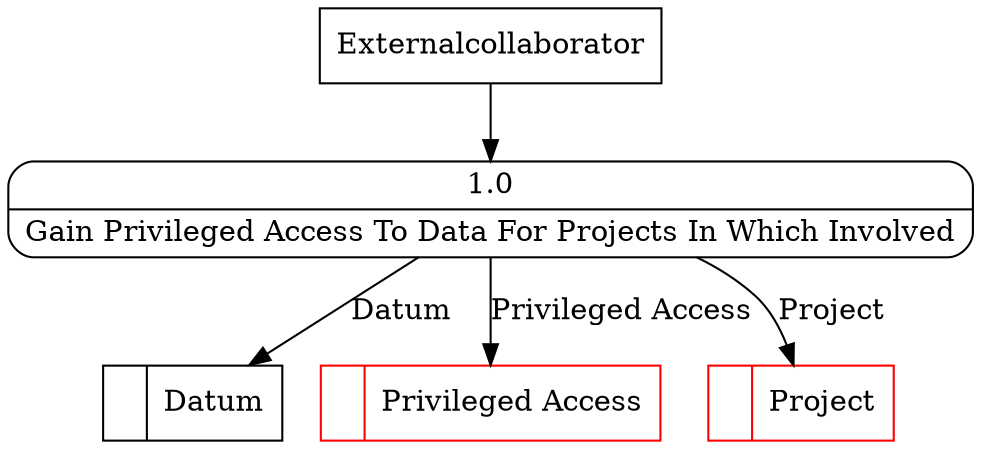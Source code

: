 digraph dfd2{ 
node[shape=record]
200 [label="<f0>  |<f1> Datum " ];
201 [label="<f0>  |<f1> Privileged Access " color=red];
202 [label="<f0>  |<f1> Project " color=red];
203 [label="Externalcollaborator" shape=box];
204 [label="{<f0> 1.0|<f1> Gain Privileged Access To Data For Projects In Which Involved }" shape=Mrecord];
203 -> 204
204 -> 201 [label="Privileged Access"]
204 -> 200 [label="Datum"]
204 -> 202 [label="Project"]
}